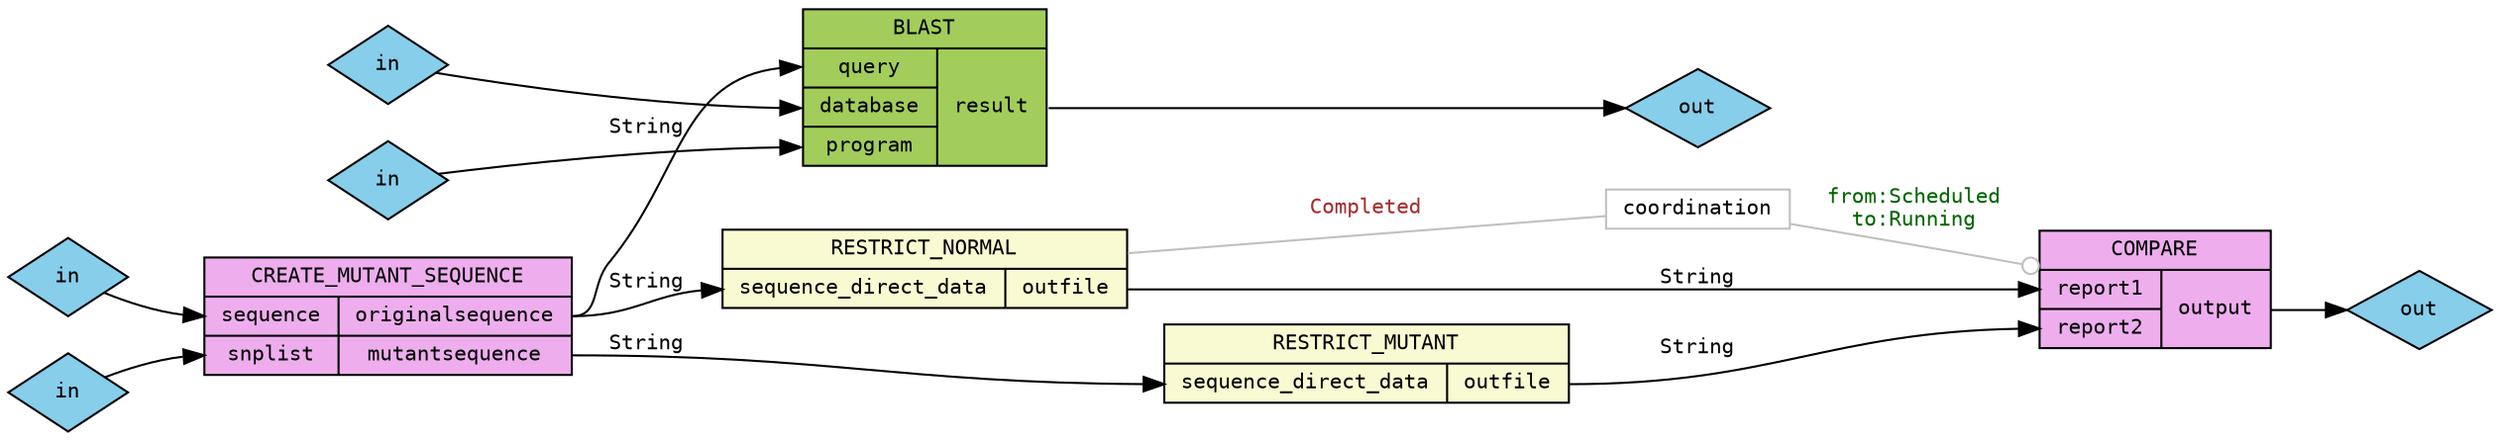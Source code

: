 digraph scufl_graph {
 graph [             
  style=""         
  rankdir="LR"     
 ]                   
 node [              
  fontname="Courier",         
  fontsize="10",              
  fontcolor="black",  
  shape="record",             
  color="black",               
  fillcolor="lightgoldenrodyellow",
  style="filled"  
 ];

 edge [                         
  fontname="Courier",         
  fontsize="10",              
  fontcolor="black",  
  color="black"                
 ];

 externalblastdatabase [
  shape="diamond",
  width="0",
  height="0",
  fillcolor="skyblue",
  label="in"
 ]
 externalblastdatabase->blast:database;
 externalblastprogram [
  shape="diamond",
  width="0",
  height="0",
  fillcolor="skyblue",
  label="in"
 ]
 externalblastprogram->blast:program;
 externalblastresult [
  shape="diamond",
  width="0",
  height="0",
  fillcolor="skyblue",
  label="out"
 ]
 blast:result->externalblastresult;
 externalcompareoutput [
  shape="diamond",
  width="0",
  height="0",
  fillcolor="skyblue",
  label="out"
 ]
 compare:output->externalcompareoutput;
 externalcreate_mutant_sequencesequence [
  shape="diamond",
  width="0",
  height="0",
  fillcolor="skyblue",
  label="in"
 ]
 externalcreate_mutant_sequencesequence->create_mutant_sequence:sequence;
 externalcreate_mutant_sequencesnplist [
  shape="diamond",
  width="0",
  height="0",
  fillcolor="skyblue",
  label="in"
 ]
 externalcreate_mutant_sequencesnplist->create_mutant_sequence:snplist;
 blast [ 
  fillcolor = "darkolivegreen3",
  label = "{BLAST}|{{<query>query|<database>database|<program>program}|{<result>result}}"
 ];
 compare [ 
  fillcolor = "plum2",
  label = "{COMPARE}|{{<report1>report1|<report2>report2}|{<output>output}}"
 ];
 restrict_normal [ 
  label = "{RESTRICT_NORMAL}|{{<sequence_direct_data>sequence_direct_data}|{<outfile>outfile}}"
 ];
 restrict_mutant [ 
  label = "{RESTRICT_MUTANT}|{{<sequence_direct_data>sequence_direct_data}|{<outfile>outfile}}"
 ];
 create_mutant_sequence [ 
  fillcolor = "plum2",
  label = "{CREATE_MUTANT_SEQUENCE}|{{<sequence>sequence|<snplist>snplist}|{<originalsequence>originalsequence|<mutantsequence>mutantsequence}}"
 ];
 create_mutant_sequence:originalsequence->blast:query [ 
  label = "String" ];
 restrict_normal:outfile->compare:report1 [ 
  label = "String" ];
 restrict_mutant:outfile->compare:report2 [ 
  label = "String" ];
 create_mutant_sequence:originalsequence->restrict_normal:sequence_direct_data [ 
  label = "String" ];
 create_mutant_sequence:mutantsequence->restrict_mutant:sequence_direct_data [ 
  label = "String" ];
 constrainttestcoordination [
  shape="rectangle",
  fillcolor="white",
  height="0",
  width="0",
  color="gray",
  label="coordination"
 ]
 restrict_normal->constrainttestcoordination [
  arrowhead="none",
  arrowtail="dot",
  color="gray",
  fontcolor="brown",
  label="Completed"
 ]
 constrainttestcoordination->compare [
  arrowhead="odot",
  arrowtail="none",
  color="gray",
  fontcolor="darkgreen",
  label="from:Scheduled\nto:Running"
 ];
}
